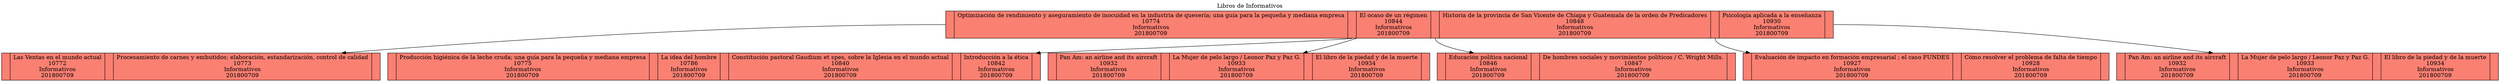 digraph G {
node [shape = record,height=.1 color=black fillcolor=salmon style=filled];
labelloc="t";
label="Libros de Informativos";
node1[label = "<f0> |Optimización de rendimiento y aseguramiento de inocuidad en la industria de quesería; una guía para la pequeña y mediana empresa\n10774\nInformativos\n201800709|<f1> |El ocaso de un régimen\n10844\nInformativos\n201800709|<f2> |Historia de la provincia de San Vicente de Chiapa y Guatemala de la orden de Predicadores\n10848\nInformativos\n201800709|<f3> |Psicología aplicada a la enseñanza\n10930\nInformativos\n201800709|<f4>"];
node2[label = "<f0> |Las Ventas en el mundo actual\n10772\nInformativos\n201800709|<f1> |Procesamiento de carnes y embutidos; elaboración, estandarización, control de calidad\n10773\nInformativos\n201800709|<f2>"];
"node1":f0->"node2";
node3[label = "<f0> |Producción higiénica de la leche cruda; una guía para la pequeña y mediana empresa\n10775\nInformativos\n201800709|<f1> |La idea del hombre\n10786\nInformativos\n201800709|<f2> |Constitución pastoral Gaudium et spes, sobre la Iglesia en el mundo actual\n10840\nInformativos\n201800709|<f3> |Introducción a la ética\n10842\nInformativos\n201800709|<f4>"];
"node1":f1->"node3";
node4[label = "<f0> |Educación política nacional\n10846\nInformativos\n201800709|<f1> |De hombres sociales y movimientos políticos / C. Wright Mills.\n10847\nInformativos\n201800709|<f2>"];
"node1":f2->"node4";
node5[label = "<f0> |Evaluación de impacto en formación empresarial ; el caso FUNDES\n10927\nInformativos\n201800709|<f1> |Cómo resolver el problema de falta de tiempo\n10928\nInformativos\n201800709|<f2>"];
"node1":f3->"node5";
node6[label = "<f0> |Pan Am: an airline and its aircraft\n10932\nInformativos\n201800709|<f1> |La Mujer de pelo largo / Leonor Paz y Paz G.\n10933\nInformativos\n201800709|<f2> |El libro de la piedad y de la muerte\n10934\nInformativos\n201800709|<f3>"];
"node1":f4->"node6";
node7[label = "<f0> |Pan Am: an airline and its aircraft\n10932\nInformativos\n201800709|<f1> |La Mujer de pelo largo / Leonor Paz y Paz G.\n10933\nInformativos\n201800709|<f2> |El libro de la piedad y de la muerte\n10934\nInformativos\n201800709|<f3>"];
"node1":f5->"node7";

}